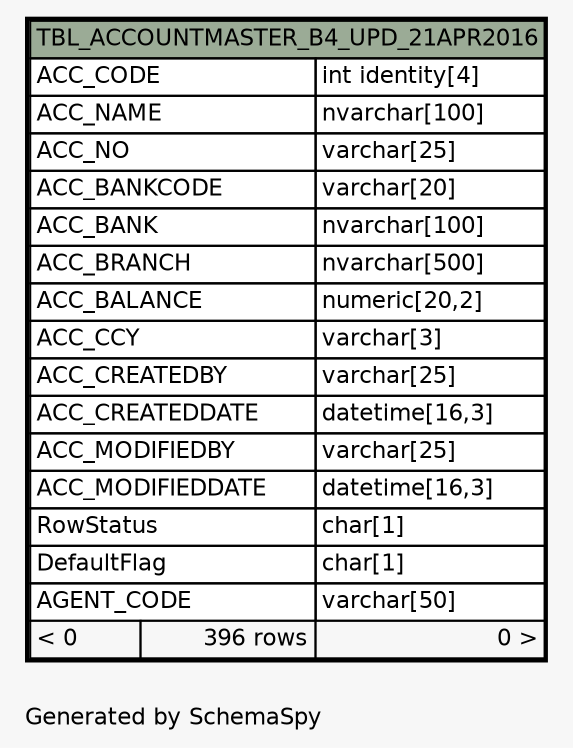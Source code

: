 // dot 2.38.0 on Windows 10 10.0
// SchemaSpy rev 590
digraph "oneDegreeRelationshipsDiagram" {
  graph [
    rankdir="RL"
    bgcolor="#f7f7f7"
    label="\nGenerated by SchemaSpy"
    labeljust="l"
    nodesep="0.18"
    ranksep="0.46"
    fontname="Helvetica"
    fontsize="11"
  ];
  node [
    fontname="Helvetica"
    fontsize="11"
    shape="plaintext"
  ];
  edge [
    arrowsize="0.8"
  ];
  "TBL_ACCOUNTMASTER_B4_UPD_21APR2016" [
    label=<
    <TABLE BORDER="2" CELLBORDER="1" CELLSPACING="0" BGCOLOR="#ffffff">
      <TR><TD COLSPAN="3" BGCOLOR="#9bab96" ALIGN="CENTER">TBL_ACCOUNTMASTER_B4_UPD_21APR2016</TD></TR>
      <TR><TD PORT="ACC_CODE" COLSPAN="2" ALIGN="LEFT">ACC_CODE</TD><TD PORT="ACC_CODE.type" ALIGN="LEFT">int identity[4]</TD></TR>
      <TR><TD PORT="ACC_NAME" COLSPAN="2" ALIGN="LEFT">ACC_NAME</TD><TD PORT="ACC_NAME.type" ALIGN="LEFT">nvarchar[100]</TD></TR>
      <TR><TD PORT="ACC_NO" COLSPAN="2" ALIGN="LEFT">ACC_NO</TD><TD PORT="ACC_NO.type" ALIGN="LEFT">varchar[25]</TD></TR>
      <TR><TD PORT="ACC_BANKCODE" COLSPAN="2" ALIGN="LEFT">ACC_BANKCODE</TD><TD PORT="ACC_BANKCODE.type" ALIGN="LEFT">varchar[20]</TD></TR>
      <TR><TD PORT="ACC_BANK" COLSPAN="2" ALIGN="LEFT">ACC_BANK</TD><TD PORT="ACC_BANK.type" ALIGN="LEFT">nvarchar[100]</TD></TR>
      <TR><TD PORT="ACC_BRANCH" COLSPAN="2" ALIGN="LEFT">ACC_BRANCH</TD><TD PORT="ACC_BRANCH.type" ALIGN="LEFT">nvarchar[500]</TD></TR>
      <TR><TD PORT="ACC_BALANCE" COLSPAN="2" ALIGN="LEFT">ACC_BALANCE</TD><TD PORT="ACC_BALANCE.type" ALIGN="LEFT">numeric[20,2]</TD></TR>
      <TR><TD PORT="ACC_CCY" COLSPAN="2" ALIGN="LEFT">ACC_CCY</TD><TD PORT="ACC_CCY.type" ALIGN="LEFT">varchar[3]</TD></TR>
      <TR><TD PORT="ACC_CREATEDBY" COLSPAN="2" ALIGN="LEFT">ACC_CREATEDBY</TD><TD PORT="ACC_CREATEDBY.type" ALIGN="LEFT">varchar[25]</TD></TR>
      <TR><TD PORT="ACC_CREATEDDATE" COLSPAN="2" ALIGN="LEFT">ACC_CREATEDDATE</TD><TD PORT="ACC_CREATEDDATE.type" ALIGN="LEFT">datetime[16,3]</TD></TR>
      <TR><TD PORT="ACC_MODIFIEDBY" COLSPAN="2" ALIGN="LEFT">ACC_MODIFIEDBY</TD><TD PORT="ACC_MODIFIEDBY.type" ALIGN="LEFT">varchar[25]</TD></TR>
      <TR><TD PORT="ACC_MODIFIEDDATE" COLSPAN="2" ALIGN="LEFT">ACC_MODIFIEDDATE</TD><TD PORT="ACC_MODIFIEDDATE.type" ALIGN="LEFT">datetime[16,3]</TD></TR>
      <TR><TD PORT="RowStatus" COLSPAN="2" ALIGN="LEFT">RowStatus</TD><TD PORT="RowStatus.type" ALIGN="LEFT">char[1]</TD></TR>
      <TR><TD PORT="DefaultFlag" COLSPAN="2" ALIGN="LEFT">DefaultFlag</TD><TD PORT="DefaultFlag.type" ALIGN="LEFT">char[1]</TD></TR>
      <TR><TD PORT="AGENT_CODE" COLSPAN="2" ALIGN="LEFT">AGENT_CODE</TD><TD PORT="AGENT_CODE.type" ALIGN="LEFT">varchar[50]</TD></TR>
      <TR><TD ALIGN="LEFT" BGCOLOR="#f7f7f7">&lt; 0</TD><TD ALIGN="RIGHT" BGCOLOR="#f7f7f7">396 rows</TD><TD ALIGN="RIGHT" BGCOLOR="#f7f7f7">0 &gt;</TD></TR>
    </TABLE>>
    URL="TBL_ACCOUNTMASTER_B4_UPD_21APR2016.html"
    tooltip="TBL_ACCOUNTMASTER_B4_UPD_21APR2016"
  ];
}
